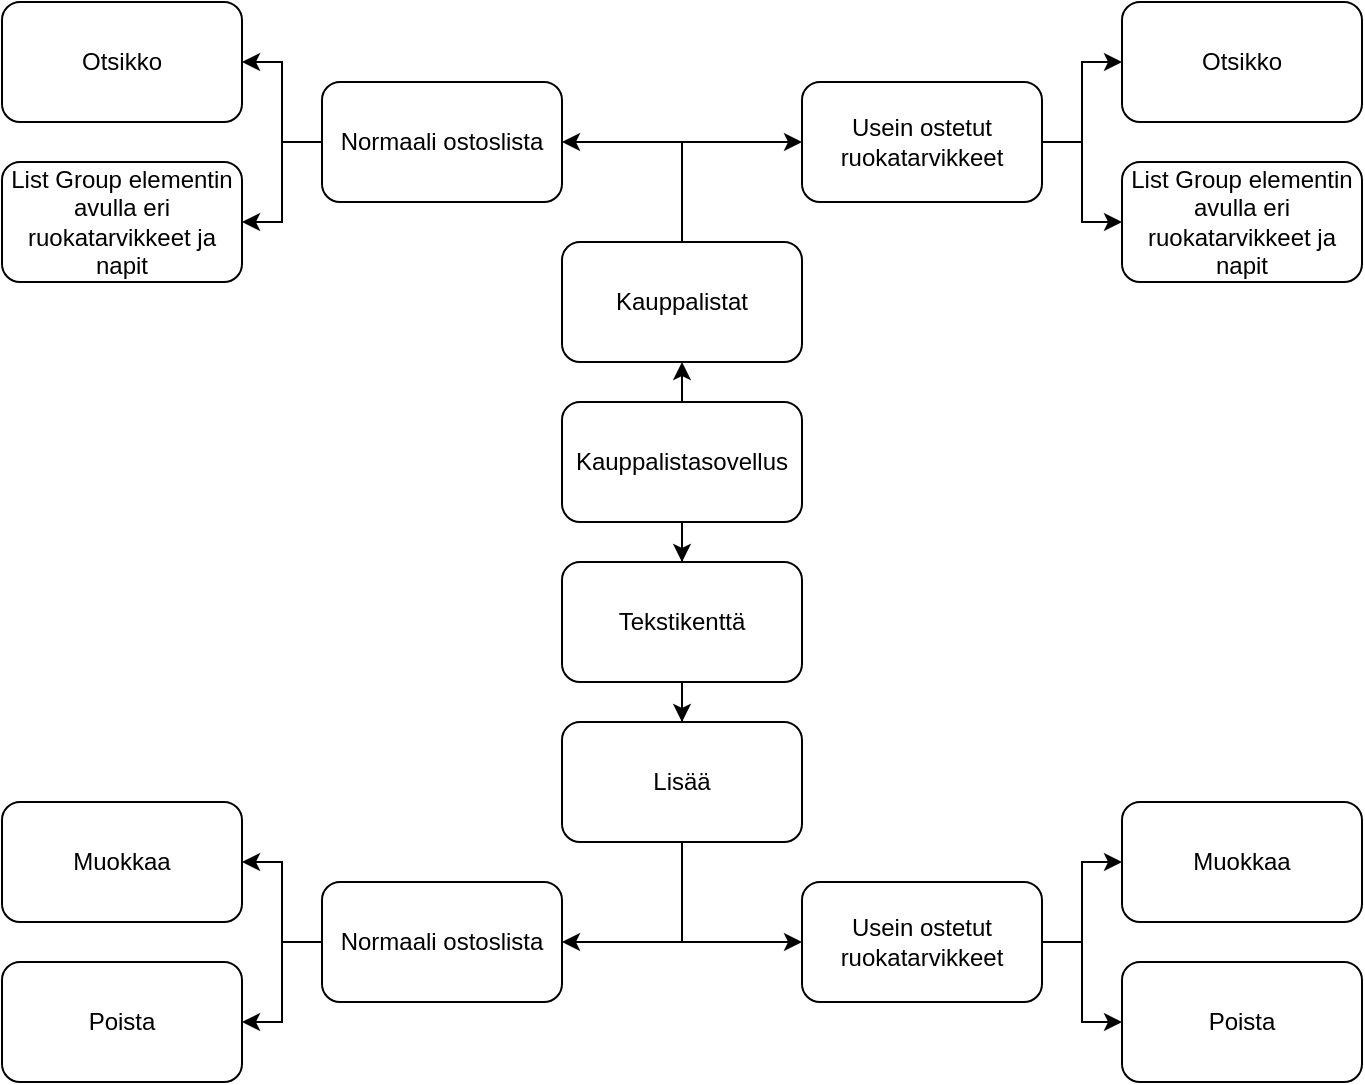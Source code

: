 <mxfile version="14.6.13" type="device"><diagram id="Hx8iuyA69YfrsMXvUaIC" name="Page-1"><mxGraphModel dx="1422" dy="762" grid="1" gridSize="10" guides="1" tooltips="1" connect="1" arrows="1" fold="1" page="1" pageScale="1" pageWidth="1000" pageHeight="1000" math="0" shadow="0"><root><mxCell id="0"/><mxCell id="1" parent="0"/><mxCell id="ldZQWPaCrmEGWvBdc4qZ-6" style="edgeStyle=orthogonalEdgeStyle;rounded=0;orthogonalLoop=1;jettySize=auto;html=1;" edge="1" parent="1" source="ldZQWPaCrmEGWvBdc4qZ-2" target="ldZQWPaCrmEGWvBdc4qZ-4"><mxGeometry relative="1" as="geometry"/></mxCell><mxCell id="ldZQWPaCrmEGWvBdc4qZ-24" style="edgeStyle=orthogonalEdgeStyle;rounded=0;orthogonalLoop=1;jettySize=auto;html=1;exitX=0.5;exitY=0;exitDx=0;exitDy=0;entryX=0.5;entryY=1;entryDx=0;entryDy=0;" edge="1" parent="1" source="ldZQWPaCrmEGWvBdc4qZ-2" target="ldZQWPaCrmEGWvBdc4qZ-23"><mxGeometry relative="1" as="geometry"/></mxCell><mxCell id="ldZQWPaCrmEGWvBdc4qZ-2" value="Kauppalistasovellus" style="rounded=1;whiteSpace=wrap;html=1;" vertex="1" parent="1"><mxGeometry x="420" y="330" width="120" height="60" as="geometry"/></mxCell><mxCell id="ldZQWPaCrmEGWvBdc4qZ-9" style="edgeStyle=orthogonalEdgeStyle;rounded=0;orthogonalLoop=1;jettySize=auto;html=1;exitX=0.5;exitY=1;exitDx=0;exitDy=0;" edge="1" parent="1" source="ldZQWPaCrmEGWvBdc4qZ-4" target="ldZQWPaCrmEGWvBdc4qZ-8"><mxGeometry relative="1" as="geometry"/></mxCell><mxCell id="ldZQWPaCrmEGWvBdc4qZ-4" value="Tekstikenttä" style="rounded=1;whiteSpace=wrap;html=1;" vertex="1" parent="1"><mxGeometry x="420" y="410" width="120" height="60" as="geometry"/></mxCell><mxCell id="ldZQWPaCrmEGWvBdc4qZ-16" style="edgeStyle=orthogonalEdgeStyle;rounded=0;orthogonalLoop=1;jettySize=auto;html=1;" edge="1" parent="1" source="ldZQWPaCrmEGWvBdc4qZ-7" target="ldZQWPaCrmEGWvBdc4qZ-14"><mxGeometry relative="1" as="geometry"/></mxCell><mxCell id="ldZQWPaCrmEGWvBdc4qZ-17" style="edgeStyle=orthogonalEdgeStyle;rounded=0;orthogonalLoop=1;jettySize=auto;html=1;entryX=0;entryY=0.5;entryDx=0;entryDy=0;" edge="1" parent="1" source="ldZQWPaCrmEGWvBdc4qZ-7" target="ldZQWPaCrmEGWvBdc4qZ-15"><mxGeometry relative="1" as="geometry"/></mxCell><mxCell id="ldZQWPaCrmEGWvBdc4qZ-7" value="Usein ostetut ruokatarvikkeet" style="rounded=1;whiteSpace=wrap;html=1;" vertex="1" parent="1"><mxGeometry x="540" y="570" width="120" height="60" as="geometry"/></mxCell><mxCell id="ldZQWPaCrmEGWvBdc4qZ-10" style="edgeStyle=orthogonalEdgeStyle;rounded=0;orthogonalLoop=1;jettySize=auto;html=1;entryX=0;entryY=0.5;entryDx=0;entryDy=0;" edge="1" parent="1" source="ldZQWPaCrmEGWvBdc4qZ-8" target="ldZQWPaCrmEGWvBdc4qZ-7"><mxGeometry relative="1" as="geometry"/></mxCell><mxCell id="ldZQWPaCrmEGWvBdc4qZ-12" style="edgeStyle=orthogonalEdgeStyle;rounded=0;orthogonalLoop=1;jettySize=auto;html=1;entryX=1;entryY=0.5;entryDx=0;entryDy=0;" edge="1" parent="1" source="ldZQWPaCrmEGWvBdc4qZ-8" target="ldZQWPaCrmEGWvBdc4qZ-11"><mxGeometry relative="1" as="geometry"/></mxCell><mxCell id="ldZQWPaCrmEGWvBdc4qZ-8" value="Lisää" style="rounded=1;whiteSpace=wrap;html=1;" vertex="1" parent="1"><mxGeometry x="420" y="490" width="120" height="60" as="geometry"/></mxCell><mxCell id="ldZQWPaCrmEGWvBdc4qZ-20" style="edgeStyle=orthogonalEdgeStyle;rounded=0;orthogonalLoop=1;jettySize=auto;html=1;" edge="1" parent="1" source="ldZQWPaCrmEGWvBdc4qZ-11" target="ldZQWPaCrmEGWvBdc4qZ-18"><mxGeometry relative="1" as="geometry"/></mxCell><mxCell id="ldZQWPaCrmEGWvBdc4qZ-21" style="edgeStyle=orthogonalEdgeStyle;rounded=0;orthogonalLoop=1;jettySize=auto;html=1;entryX=1;entryY=0.5;entryDx=0;entryDy=0;" edge="1" parent="1" source="ldZQWPaCrmEGWvBdc4qZ-11" target="ldZQWPaCrmEGWvBdc4qZ-19"><mxGeometry relative="1" as="geometry"/></mxCell><mxCell id="ldZQWPaCrmEGWvBdc4qZ-11" value="Normaali ostoslista" style="rounded=1;whiteSpace=wrap;html=1;" vertex="1" parent="1"><mxGeometry x="300" y="570" width="120" height="60" as="geometry"/></mxCell><mxCell id="ldZQWPaCrmEGWvBdc4qZ-14" value="Muokkaa" style="rounded=1;whiteSpace=wrap;html=1;" vertex="1" parent="1"><mxGeometry x="700" y="530" width="120" height="60" as="geometry"/></mxCell><mxCell id="ldZQWPaCrmEGWvBdc4qZ-15" value="Poista" style="rounded=1;whiteSpace=wrap;html=1;" vertex="1" parent="1"><mxGeometry x="700" y="610" width="120" height="60" as="geometry"/></mxCell><mxCell id="ldZQWPaCrmEGWvBdc4qZ-18" value="Muokkaa" style="rounded=1;whiteSpace=wrap;html=1;" vertex="1" parent="1"><mxGeometry x="140" y="530" width="120" height="60" as="geometry"/></mxCell><mxCell id="ldZQWPaCrmEGWvBdc4qZ-19" value="Poista" style="rounded=1;whiteSpace=wrap;html=1;" vertex="1" parent="1"><mxGeometry x="140" y="610" width="120" height="60" as="geometry"/></mxCell><mxCell id="ldZQWPaCrmEGWvBdc4qZ-27" style="edgeStyle=orthogonalEdgeStyle;rounded=0;orthogonalLoop=1;jettySize=auto;html=1;entryX=1;entryY=0.5;entryDx=0;entryDy=0;" edge="1" parent="1" source="ldZQWPaCrmEGWvBdc4qZ-23" target="ldZQWPaCrmEGWvBdc4qZ-25"><mxGeometry relative="1" as="geometry"/></mxCell><mxCell id="ldZQWPaCrmEGWvBdc4qZ-28" style="edgeStyle=orthogonalEdgeStyle;rounded=0;orthogonalLoop=1;jettySize=auto;html=1;entryX=0;entryY=0.5;entryDx=0;entryDy=0;" edge="1" parent="1" source="ldZQWPaCrmEGWvBdc4qZ-23" target="ldZQWPaCrmEGWvBdc4qZ-26"><mxGeometry relative="1" as="geometry"/></mxCell><mxCell id="ldZQWPaCrmEGWvBdc4qZ-23" value="Kauppalistat" style="rounded=1;whiteSpace=wrap;html=1;" vertex="1" parent="1"><mxGeometry x="420" y="250" width="120" height="60" as="geometry"/></mxCell><mxCell id="ldZQWPaCrmEGWvBdc4qZ-35" style="edgeStyle=orthogonalEdgeStyle;rounded=0;orthogonalLoop=1;jettySize=auto;html=1;" edge="1" parent="1" source="ldZQWPaCrmEGWvBdc4qZ-25" target="ldZQWPaCrmEGWvBdc4qZ-33"><mxGeometry relative="1" as="geometry"/></mxCell><mxCell id="ldZQWPaCrmEGWvBdc4qZ-36" style="edgeStyle=orthogonalEdgeStyle;rounded=0;orthogonalLoop=1;jettySize=auto;html=1;" edge="1" parent="1" source="ldZQWPaCrmEGWvBdc4qZ-25" target="ldZQWPaCrmEGWvBdc4qZ-34"><mxGeometry relative="1" as="geometry"/></mxCell><mxCell id="ldZQWPaCrmEGWvBdc4qZ-25" value="Normaali ostoslista" style="rounded=1;whiteSpace=wrap;html=1;" vertex="1" parent="1"><mxGeometry x="300" y="170" width="120" height="60" as="geometry"/></mxCell><mxCell id="ldZQWPaCrmEGWvBdc4qZ-30" style="edgeStyle=orthogonalEdgeStyle;rounded=0;orthogonalLoop=1;jettySize=auto;html=1;" edge="1" parent="1" source="ldZQWPaCrmEGWvBdc4qZ-26" target="ldZQWPaCrmEGWvBdc4qZ-29"><mxGeometry relative="1" as="geometry"/></mxCell><mxCell id="ldZQWPaCrmEGWvBdc4qZ-32" style="edgeStyle=orthogonalEdgeStyle;rounded=0;orthogonalLoop=1;jettySize=auto;html=1;" edge="1" parent="1" source="ldZQWPaCrmEGWvBdc4qZ-26" target="ldZQWPaCrmEGWvBdc4qZ-31"><mxGeometry relative="1" as="geometry"/></mxCell><mxCell id="ldZQWPaCrmEGWvBdc4qZ-26" value="Usein ostetut ruokatarvikkeet" style="rounded=1;whiteSpace=wrap;html=1;" vertex="1" parent="1"><mxGeometry x="540" y="170" width="120" height="60" as="geometry"/></mxCell><mxCell id="ldZQWPaCrmEGWvBdc4qZ-29" value="Otsikko" style="rounded=1;whiteSpace=wrap;html=1;" vertex="1" parent="1"><mxGeometry x="700" y="130" width="120" height="60" as="geometry"/></mxCell><mxCell id="ldZQWPaCrmEGWvBdc4qZ-31" value="List Group elementin avulla eri ruokatarvikkeet ja napit" style="rounded=1;whiteSpace=wrap;html=1;" vertex="1" parent="1"><mxGeometry x="700" y="210" width="120" height="60" as="geometry"/></mxCell><mxCell id="ldZQWPaCrmEGWvBdc4qZ-33" value="Otsikko" style="rounded=1;whiteSpace=wrap;html=1;" vertex="1" parent="1"><mxGeometry x="140" y="130" width="120" height="60" as="geometry"/></mxCell><mxCell id="ldZQWPaCrmEGWvBdc4qZ-34" value="&lt;span&gt;List Group elementin avulla eri ruokatarvikkeet ja napit&lt;/span&gt;" style="rounded=1;whiteSpace=wrap;html=1;" vertex="1" parent="1"><mxGeometry x="140" y="210" width="120" height="60" as="geometry"/></mxCell></root></mxGraphModel></diagram></mxfile>